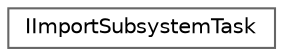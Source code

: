 digraph "Graphical Class Hierarchy"
{
 // INTERACTIVE_SVG=YES
 // LATEX_PDF_SIZE
  bgcolor="transparent";
  edge [fontname=Helvetica,fontsize=10,labelfontname=Helvetica,labelfontsize=10];
  node [fontname=Helvetica,fontsize=10,shape=box,height=0.2,width=0.4];
  rankdir="LR";
  Node0 [id="Node000000",label="IImportSubsystemTask",height=0.2,width=0.4,color="grey40", fillcolor="white", style="filled",URL="$df/d79/classIImportSubsystemTask.html",tooltip="Interface for tasks that need delayed execution."];
}

